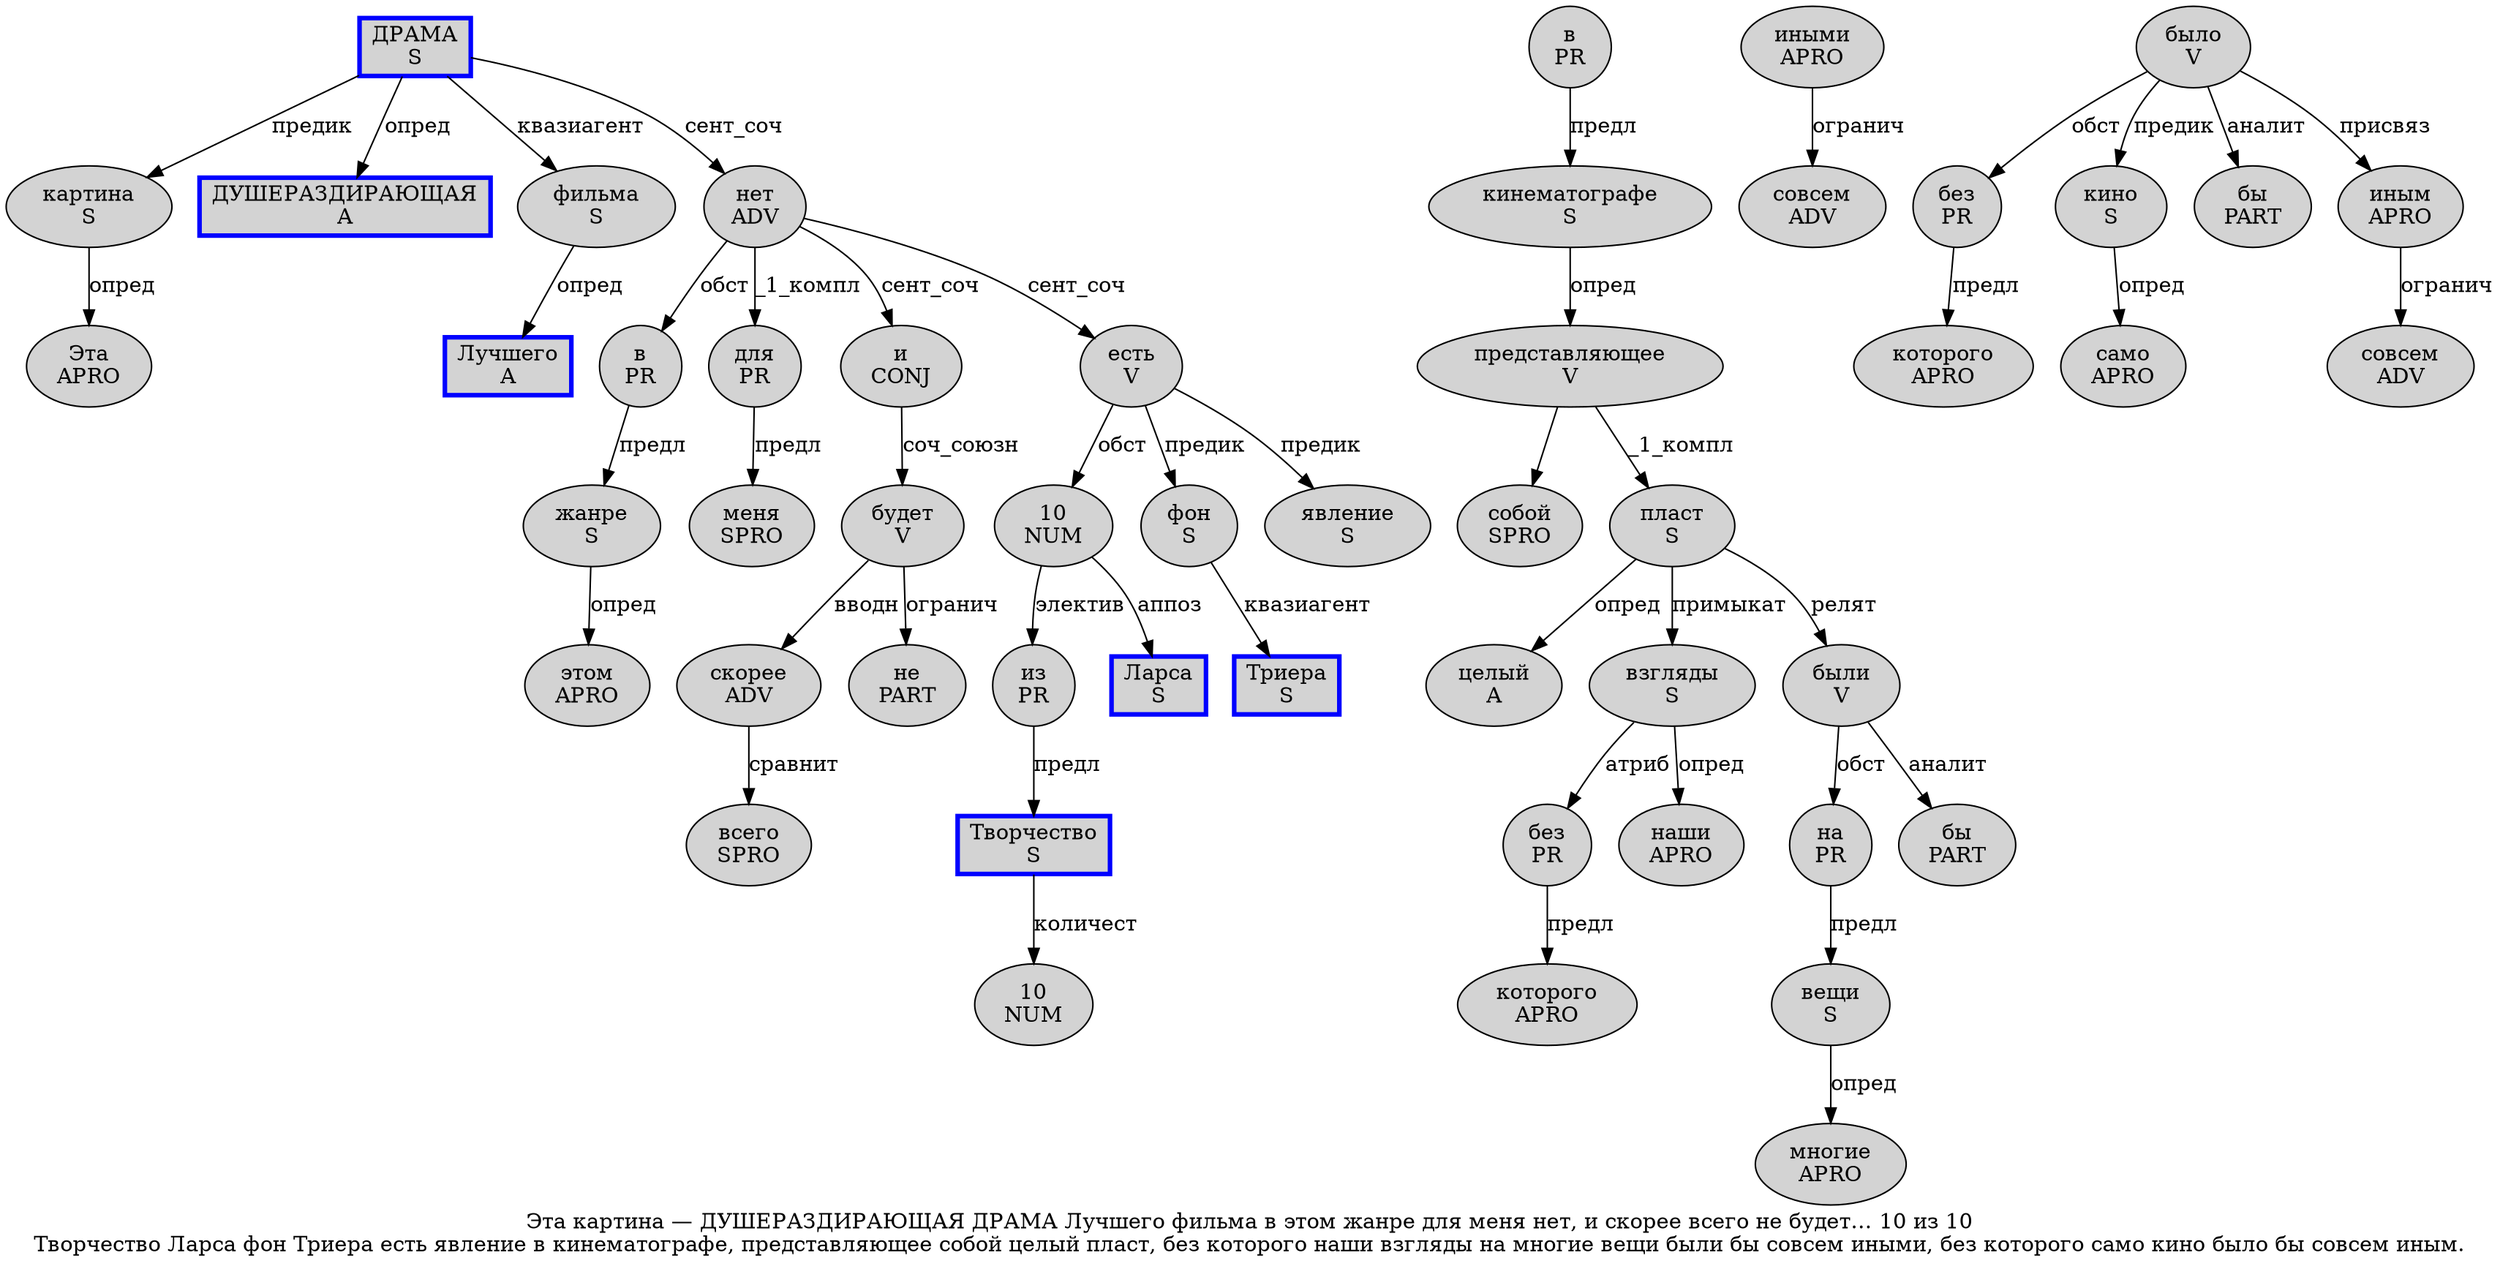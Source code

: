 digraph SENTENCE_882 {
	graph [label="Эта картина — ДУШЕРАЗДИРАЮЩАЯ ДРАМА Лучшего фильма в этом жанре для меня нет, и скорее всего не будет… 10 из 10
Творчество Ларса фон Триера есть явление в кинематографе, представляющее собой целый пласт, без которого наши взгляды на многие вещи были бы совсем иными, без которого само кино было бы совсем иным."]
	node [style=filled]
		0 [label="Эта
APRO" color="" fillcolor=lightgray penwidth=1 shape=ellipse]
		1 [label="картина
S" color="" fillcolor=lightgray penwidth=1 shape=ellipse]
		3 [label="ДУШЕРАЗДИРАЮЩАЯ
A" color=blue fillcolor=lightgray penwidth=3 shape=box]
		4 [label="ДРАМА
S" color=blue fillcolor=lightgray penwidth=3 shape=box]
		5 [label="Лучшего
A" color=blue fillcolor=lightgray penwidth=3 shape=box]
		6 [label="фильма
S" color="" fillcolor=lightgray penwidth=1 shape=ellipse]
		7 [label="в
PR" color="" fillcolor=lightgray penwidth=1 shape=ellipse]
		8 [label="этом
APRO" color="" fillcolor=lightgray penwidth=1 shape=ellipse]
		9 [label="жанре
S" color="" fillcolor=lightgray penwidth=1 shape=ellipse]
		10 [label="для
PR" color="" fillcolor=lightgray penwidth=1 shape=ellipse]
		11 [label="меня
SPRO" color="" fillcolor=lightgray penwidth=1 shape=ellipse]
		12 [label="нет
ADV" color="" fillcolor=lightgray penwidth=1 shape=ellipse]
		14 [label="и
CONJ" color="" fillcolor=lightgray penwidth=1 shape=ellipse]
		15 [label="скорее
ADV" color="" fillcolor=lightgray penwidth=1 shape=ellipse]
		16 [label="всего
SPRO" color="" fillcolor=lightgray penwidth=1 shape=ellipse]
		17 [label="не
PART" color="" fillcolor=lightgray penwidth=1 shape=ellipse]
		18 [label="будет
V" color="" fillcolor=lightgray penwidth=1 shape=ellipse]
		20 [label="10
NUM" color="" fillcolor=lightgray penwidth=1 shape=ellipse]
		21 [label="из
PR" color="" fillcolor=lightgray penwidth=1 shape=ellipse]
		22 [label="10
NUM" color="" fillcolor=lightgray penwidth=1 shape=ellipse]
		23 [label="Творчество
S" color=blue fillcolor=lightgray penwidth=3 shape=box]
		24 [label="Ларса
S" color=blue fillcolor=lightgray penwidth=3 shape=box]
		25 [label="фон
S" color="" fillcolor=lightgray penwidth=1 shape=ellipse]
		26 [label="Триера
S" color=blue fillcolor=lightgray penwidth=3 shape=box]
		27 [label="есть
V" color="" fillcolor=lightgray penwidth=1 shape=ellipse]
		28 [label="явление
S" color="" fillcolor=lightgray penwidth=1 shape=ellipse]
		29 [label="в
PR" color="" fillcolor=lightgray penwidth=1 shape=ellipse]
		30 [label="кинематографе
S" color="" fillcolor=lightgray penwidth=1 shape=ellipse]
		32 [label="представляющее
V" color="" fillcolor=lightgray penwidth=1 shape=ellipse]
		33 [label="собой
SPRO" color="" fillcolor=lightgray penwidth=1 shape=ellipse]
		34 [label="целый
A" color="" fillcolor=lightgray penwidth=1 shape=ellipse]
		35 [label="пласт
S" color="" fillcolor=lightgray penwidth=1 shape=ellipse]
		37 [label="без
PR" color="" fillcolor=lightgray penwidth=1 shape=ellipse]
		38 [label="которого
APRO" color="" fillcolor=lightgray penwidth=1 shape=ellipse]
		39 [label="наши
APRO" color="" fillcolor=lightgray penwidth=1 shape=ellipse]
		40 [label="взгляды
S" color="" fillcolor=lightgray penwidth=1 shape=ellipse]
		41 [label="на
PR" color="" fillcolor=lightgray penwidth=1 shape=ellipse]
		42 [label="многие
APRO" color="" fillcolor=lightgray penwidth=1 shape=ellipse]
		43 [label="вещи
S" color="" fillcolor=lightgray penwidth=1 shape=ellipse]
		44 [label="были
V" color="" fillcolor=lightgray penwidth=1 shape=ellipse]
		45 [label="бы
PART" color="" fillcolor=lightgray penwidth=1 shape=ellipse]
		46 [label="совсем
ADV" color="" fillcolor=lightgray penwidth=1 shape=ellipse]
		47 [label="иными
APRO" color="" fillcolor=lightgray penwidth=1 shape=ellipse]
		49 [label="без
PR" color="" fillcolor=lightgray penwidth=1 shape=ellipse]
		50 [label="которого
APRO" color="" fillcolor=lightgray penwidth=1 shape=ellipse]
		51 [label="само
APRO" color="" fillcolor=lightgray penwidth=1 shape=ellipse]
		52 [label="кино
S" color="" fillcolor=lightgray penwidth=1 shape=ellipse]
		53 [label="было
V" color="" fillcolor=lightgray penwidth=1 shape=ellipse]
		54 [label="бы
PART" color="" fillcolor=lightgray penwidth=1 shape=ellipse]
		55 [label="совсем
ADV" color="" fillcolor=lightgray penwidth=1 shape=ellipse]
		56 [label="иным
APRO" color="" fillcolor=lightgray penwidth=1 shape=ellipse]
			10 -> 11 [label="предл"]
			12 -> 7 [label="обст"]
			12 -> 10 [label="_1_компл"]
			12 -> 14 [label="сент_соч"]
			12 -> 27 [label="сент_соч"]
			20 -> 21 [label="электив"]
			20 -> 24 [label="аппоз"]
			1 -> 0 [label="опред"]
			56 -> 55 [label="огранич"]
			14 -> 18 [label="соч_союзн"]
			9 -> 8 [label="опред"]
			37 -> 38 [label="предл"]
			23 -> 22 [label="количест"]
			27 -> 20 [label="обст"]
			27 -> 25 [label="предик"]
			27 -> 28 [label="предик"]
			40 -> 37 [label="атриб"]
			40 -> 39 [label="опред"]
			53 -> 49 [label="обст"]
			53 -> 52 [label="предик"]
			53 -> 54 [label="аналит"]
			53 -> 56 [label="присвяз"]
			49 -> 50 [label="предл"]
			18 -> 15 [label="вводн"]
			18 -> 17 [label="огранич"]
			21 -> 23 [label="предл"]
			6 -> 5 [label="опред"]
			15 -> 16 [label="сравнит"]
			35 -> 34 [label="опред"]
			35 -> 40 [label="примыкат"]
			35 -> 44 [label="релят"]
			47 -> 46 [label="огранич"]
			29 -> 30 [label="предл"]
			41 -> 43 [label="предл"]
			4 -> 1 [label="предик"]
			4 -> 3 [label="опред"]
			4 -> 6 [label="квазиагент"]
			4 -> 12 [label="сент_соч"]
			43 -> 42 [label="опред"]
			7 -> 9 [label="предл"]
			44 -> 41 [label="обст"]
			44 -> 45 [label="аналит"]
			52 -> 51 [label="опред"]
			25 -> 26 [label="квазиагент"]
			30 -> 32 [label="опред"]
			32 -> 33
			32 -> 35 [label="_1_компл"]
}